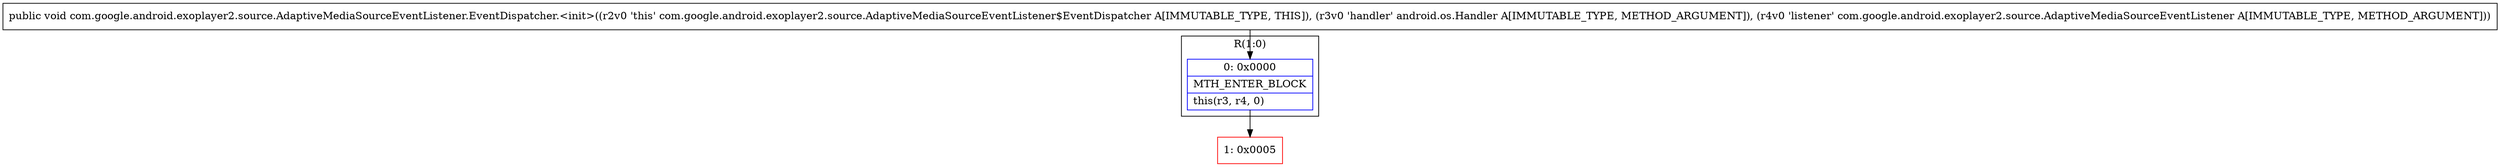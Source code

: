digraph "CFG forcom.google.android.exoplayer2.source.AdaptiveMediaSourceEventListener.EventDispatcher.\<init\>(Landroid\/os\/Handler;Lcom\/google\/android\/exoplayer2\/source\/AdaptiveMediaSourceEventListener;)V" {
subgraph cluster_Region_1309613308 {
label = "R(1:0)";
node [shape=record,color=blue];
Node_0 [shape=record,label="{0\:\ 0x0000|MTH_ENTER_BLOCK\l|this(r3, r4, 0)\l}"];
}
Node_1 [shape=record,color=red,label="{1\:\ 0x0005}"];
MethodNode[shape=record,label="{public void com.google.android.exoplayer2.source.AdaptiveMediaSourceEventListener.EventDispatcher.\<init\>((r2v0 'this' com.google.android.exoplayer2.source.AdaptiveMediaSourceEventListener$EventDispatcher A[IMMUTABLE_TYPE, THIS]), (r3v0 'handler' android.os.Handler A[IMMUTABLE_TYPE, METHOD_ARGUMENT]), (r4v0 'listener' com.google.android.exoplayer2.source.AdaptiveMediaSourceEventListener A[IMMUTABLE_TYPE, METHOD_ARGUMENT])) }"];
MethodNode -> Node_0;
Node_0 -> Node_1;
}

